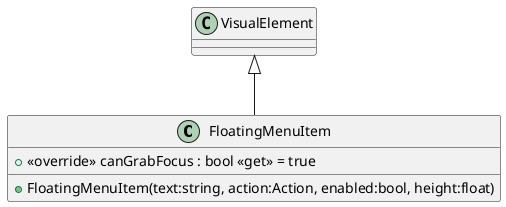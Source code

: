 @startuml
class FloatingMenuItem {
    + <<override>> canGrabFocus : bool <<get>> = true
    + FloatingMenuItem(text:string, action:Action, enabled:bool, height:float)
}
VisualElement <|-- FloatingMenuItem
@enduml
